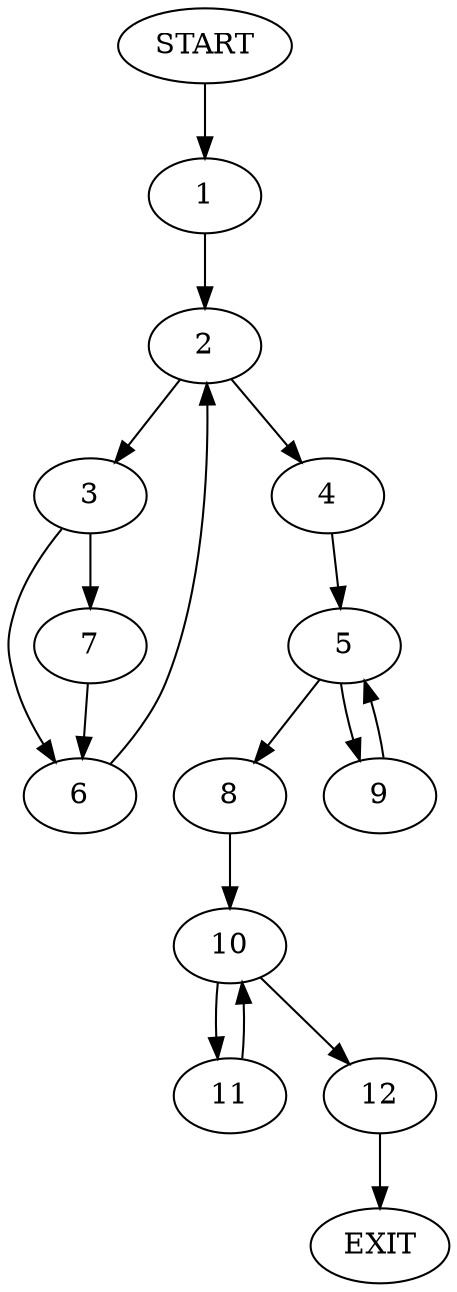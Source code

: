 digraph {
0 [label="START"]
13 [label="EXIT"]
0 -> 1
1 -> 2
2 -> 3
2 -> 4
4 -> 5
3 -> 6
3 -> 7
6 -> 2
7 -> 6
5 -> 8
5 -> 9
8 -> 10
9 -> 5
10 -> 11
10 -> 12
11 -> 10
12 -> 13
}
